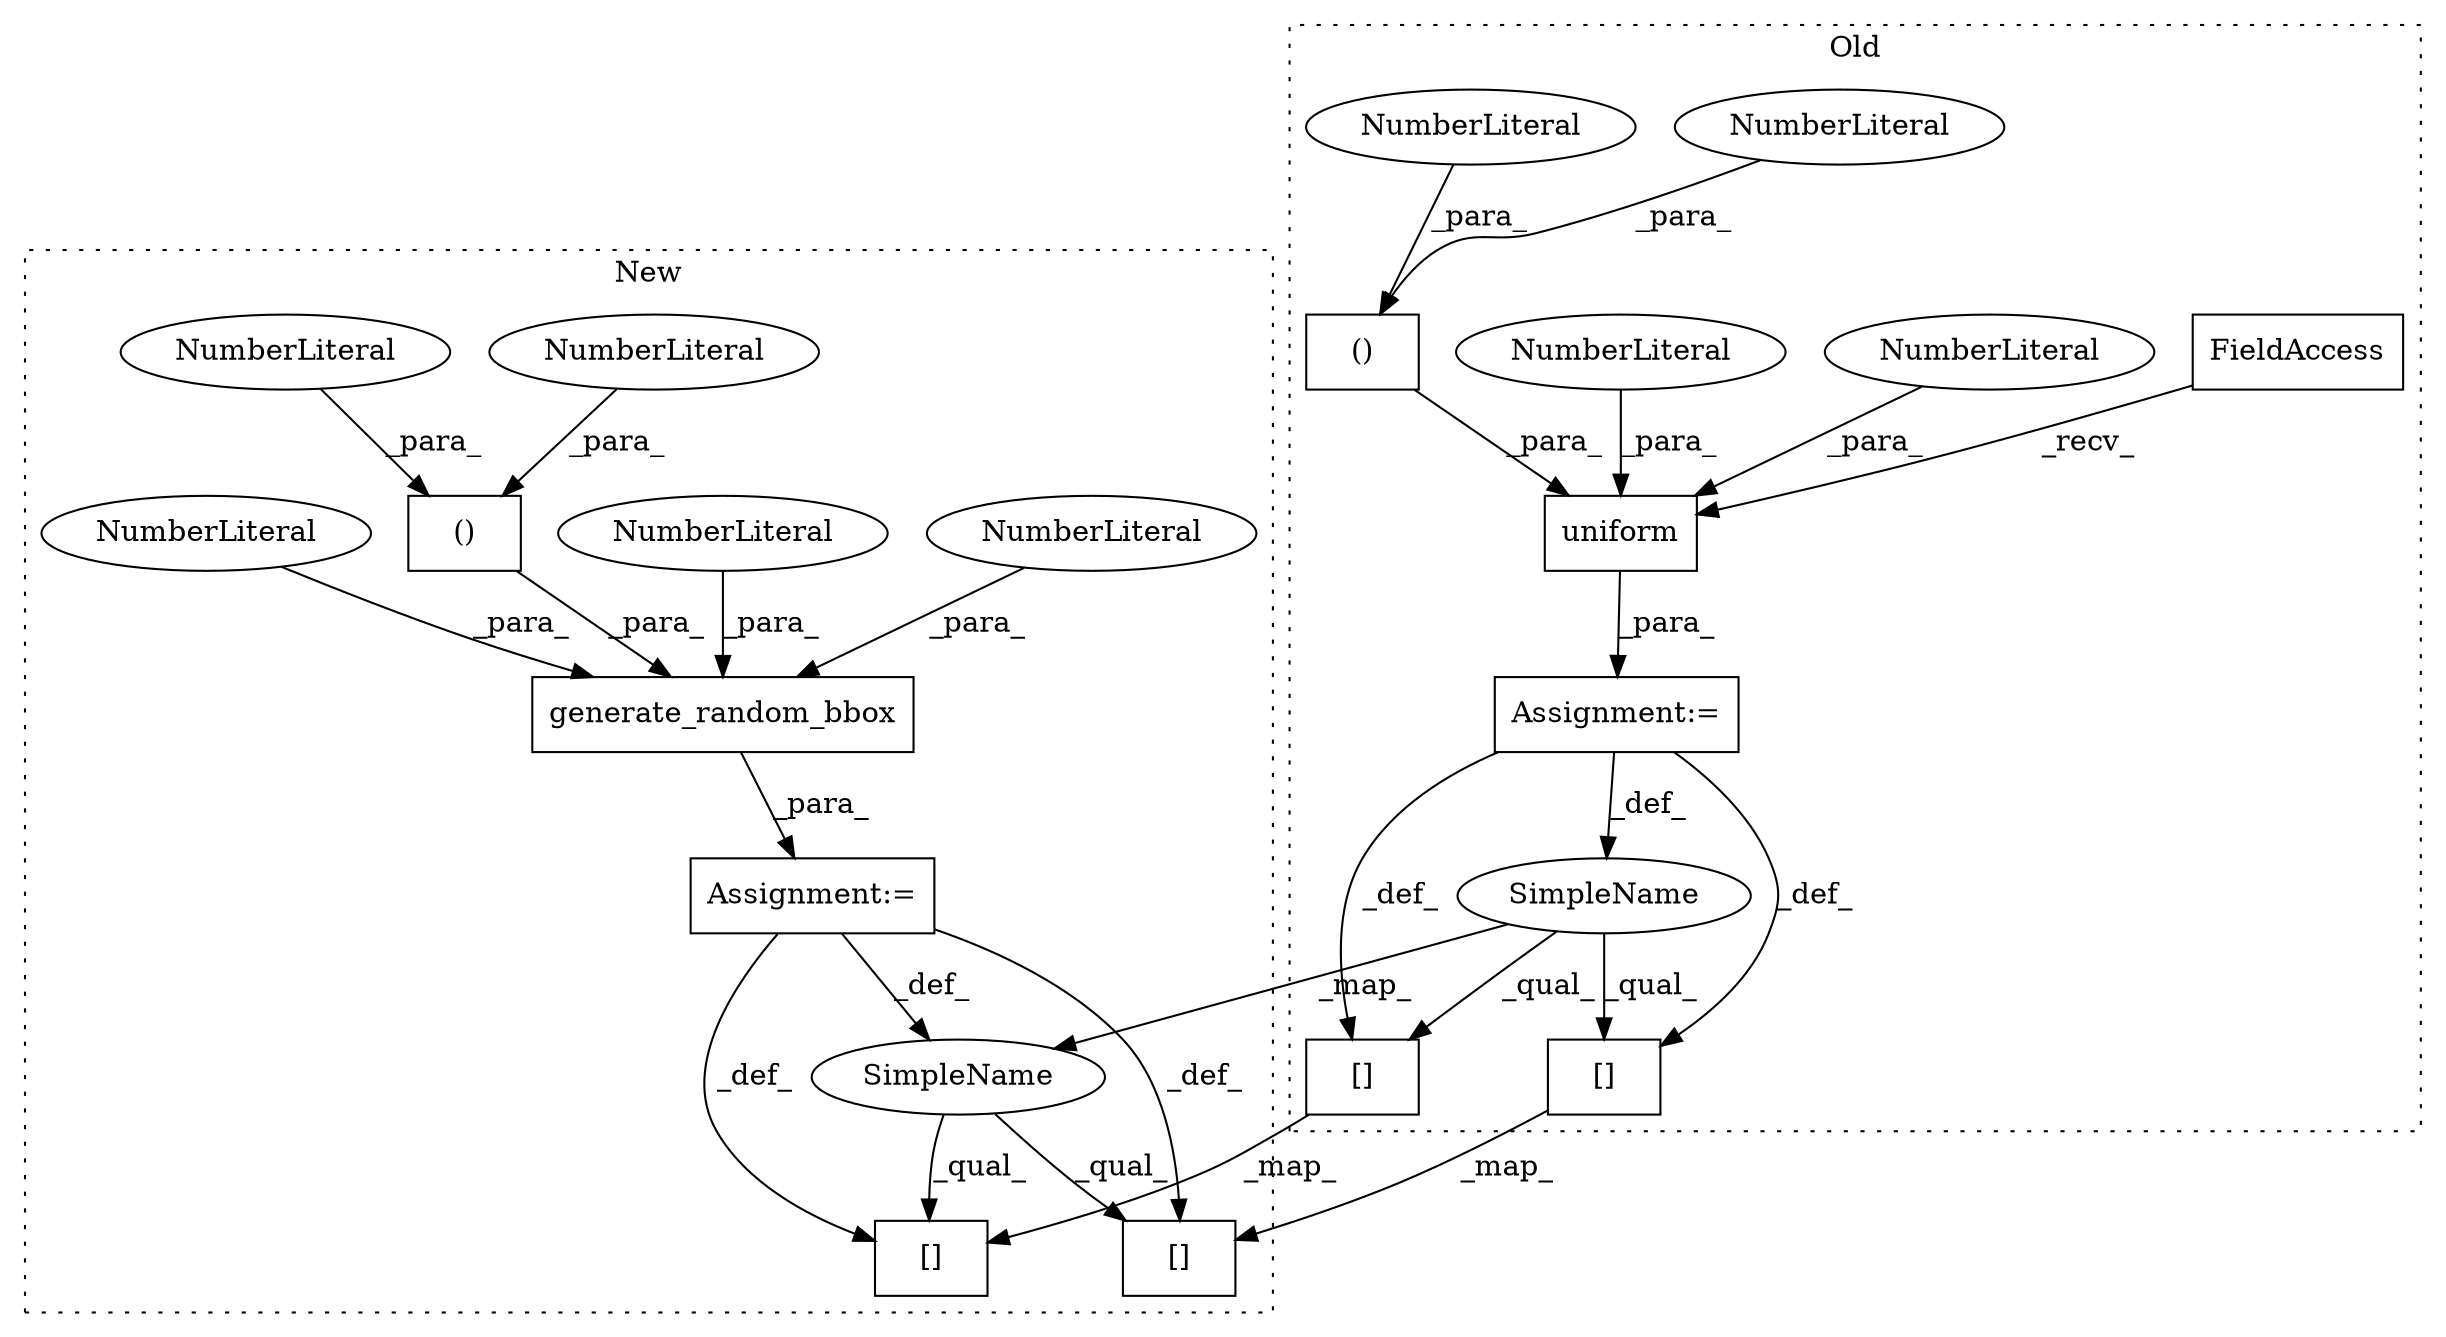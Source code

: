 digraph G {
subgraph cluster0 {
1 [label="uniform" a="32" s="264,302" l="8,2" shape="box"];
3 [label="Assignment:=" a="7" s="250" l="1" shape="box"];
4 [label="FieldAccess" a="22" s="251" l="12" shape="box"];
8 [label="[]" a="2" s="502,551" l="19,2" shape="box"];
11 [label="SimpleName" a="42" s="364" l="13" shape="ellipse"];
13 [label="[]" a="2" s="395,444" l="19,2" shape="box"];
14 [label="()" a="106" s="286" l="16" shape="box"];
15 [label="NumberLiteral" a="34" s="276" l="4" shape="ellipse"];
16 [label="NumberLiteral" a="34" s="272" l="3" shape="ellipse"];
17 [label="NumberLiteral" a="34" s="286" l="2" shape="ellipse"];
18 [label="NumberLiteral" a="34" s="301" l="1" shape="ellipse"];
label = "Old";
style="dotted";
}
subgraph cluster1 {
2 [label="()" a="106" s="354" l="17" shape="box"];
5 [label="NumberLiteral" a="34" s="354" l="2" shape="ellipse"];
6 [label="NumberLiteral" a="34" s="369" l="2" shape="ellipse"];
7 [label="Assignment:=" a="7" s="324" l="1" shape="box"];
9 [label="[]" a="2" s="576,625" l="19,2" shape="box"];
10 [label="SimpleName" a="42" s="438" l="13" shape="ellipse"];
12 [label="[]" a="2" s="469,518" l="19,2" shape="box"];
19 [label="generate_random_bbox" a="32" s="325,377" l="21,1" shape="box"];
20 [label="NumberLiteral" a="34" s="373" l="1" shape="ellipse"];
21 [label="NumberLiteral" a="34" s="346" l="2" shape="ellipse"];
22 [label="NumberLiteral" a="34" s="375" l="2" shape="ellipse"];
label = "New";
style="dotted";
}
1 -> 3 [label="_para_"];
2 -> 19 [label="_para_"];
3 -> 11 [label="_def_"];
3 -> 8 [label="_def_"];
3 -> 13 [label="_def_"];
4 -> 1 [label="_recv_"];
5 -> 2 [label="_para_"];
6 -> 2 [label="_para_"];
7 -> 10 [label="_def_"];
7 -> 9 [label="_def_"];
7 -> 12 [label="_def_"];
8 -> 9 [label="_map_"];
10 -> 9 [label="_qual_"];
10 -> 12 [label="_qual_"];
11 -> 8 [label="_qual_"];
11 -> 13 [label="_qual_"];
11 -> 10 [label="_map_"];
13 -> 12 [label="_map_"];
14 -> 1 [label="_para_"];
15 -> 1 [label="_para_"];
16 -> 1 [label="_para_"];
17 -> 14 [label="_para_"];
18 -> 14 [label="_para_"];
19 -> 7 [label="_para_"];
20 -> 19 [label="_para_"];
21 -> 19 [label="_para_"];
22 -> 19 [label="_para_"];
}